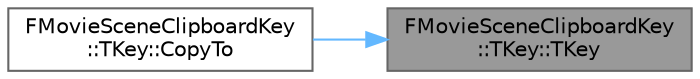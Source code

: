 digraph "FMovieSceneClipboardKey::TKey::TKey"
{
 // INTERACTIVE_SVG=YES
 // LATEX_PDF_SIZE
  bgcolor="transparent";
  edge [fontname=Helvetica,fontsize=10,labelfontname=Helvetica,labelfontsize=10];
  node [fontname=Helvetica,fontsize=10,shape=box,height=0.2,width=0.4];
  rankdir="RL";
  Node1 [id="Node000001",label="FMovieSceneClipboardKey\l::TKey::TKey",height=0.2,width=0.4,color="gray40", fillcolor="grey60", style="filled", fontcolor="black",tooltip=" "];
  Node1 -> Node2 [id="edge1_Node000001_Node000002",dir="back",color="steelblue1",style="solid",tooltip=" "];
  Node2 [id="Node000002",label="FMovieSceneClipboardKey\l::TKey::CopyTo",height=0.2,width=0.4,color="grey40", fillcolor="white", style="filled",URL="$d5/d73/structFMovieSceneClipboardKey_1_1TKey.html#aaecc38bb53620e44eca24a22811bfdfb",tooltip="Copy this value to another destination ptr."];
}

